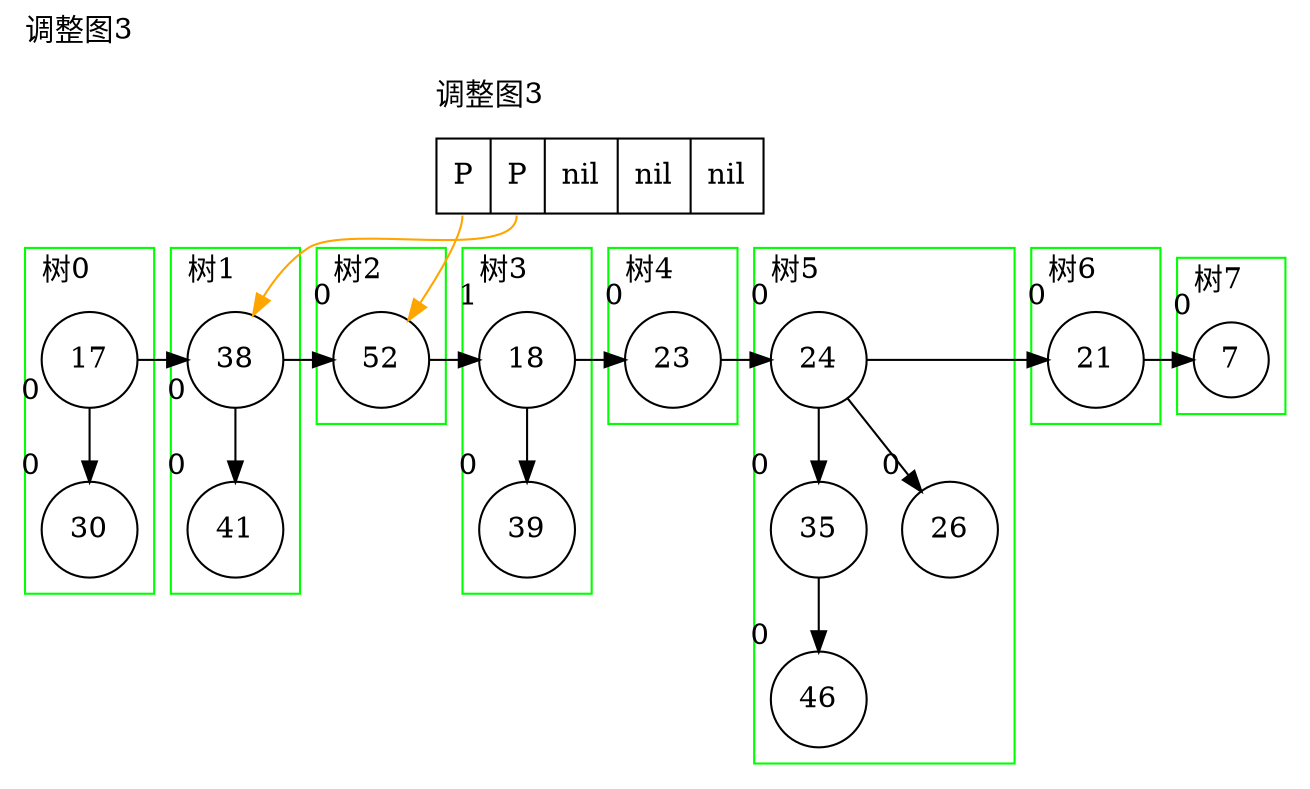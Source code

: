 digraph g{
node[shape=circle];
label="调整图3";
labeljust=l;
labelloc=t;
subgraph cluster_array { penwidth=0; narray[label=" <f0>  P | <f1>  P | <f2>  nil | <f3>  nil | <f4>  nil ", shape=record]; }
subgraph cluster_0 {
pencolor=green;label="树0";
n138[label=17, xlabel=0];
n139[label=30, xlabel=0];
n138->n139;
}
narray->n138[style=invis];
subgraph cluster_1 {
pencolor=green;label="树1";
n140[label=38, xlabel=0];
n141[label=41, xlabel=0];
n140->n141;
}
n138->n140[constraint=false];
narray->n140[style=invis];
narray:f1->n140[style=filled,color=orange,constraint=false];
subgraph cluster_2 {
pencolor=green;label="树2";
n142[label=52, xlabel=0];
}
n140->n142[constraint=false];
narray->n142[style=invis];
narray:f0->n142[style=filled,color=orange,constraint=false];
subgraph cluster_3 {
pencolor=green;label="树3";
n143[label=18, xlabel=1];
n144[label=39, xlabel=0];
n143->n144;
}
n142->n143[constraint=false];
narray->n143[style=invis];
subgraph cluster_4 {
pencolor=green;label="树4";
n145[label=23, xlabel=0];
}
n143->n145[constraint=false];
narray->n145[style=invis];
subgraph cluster_5 {
pencolor=green;label="树5";
n146[label=24, xlabel=0];
n147[label=35, xlabel=0];
n146->n147;
n148[label=46, xlabel=0];
n147->n148;
n149[label=26, xlabel=0];
n146->n149;
}
n145->n146[constraint=false];
narray->n146[style=invis];
subgraph cluster_6 {
pencolor=green;label="树6";
n150[label=21, xlabel=0];
}
n146->n150[constraint=false];
narray->n150[style=invis];
subgraph cluster_7 {
pencolor=green;label="树7";
n151[label=7, xlabel=0];
}
n150->n151[constraint=false];
narray->n151[style=invis];
}
